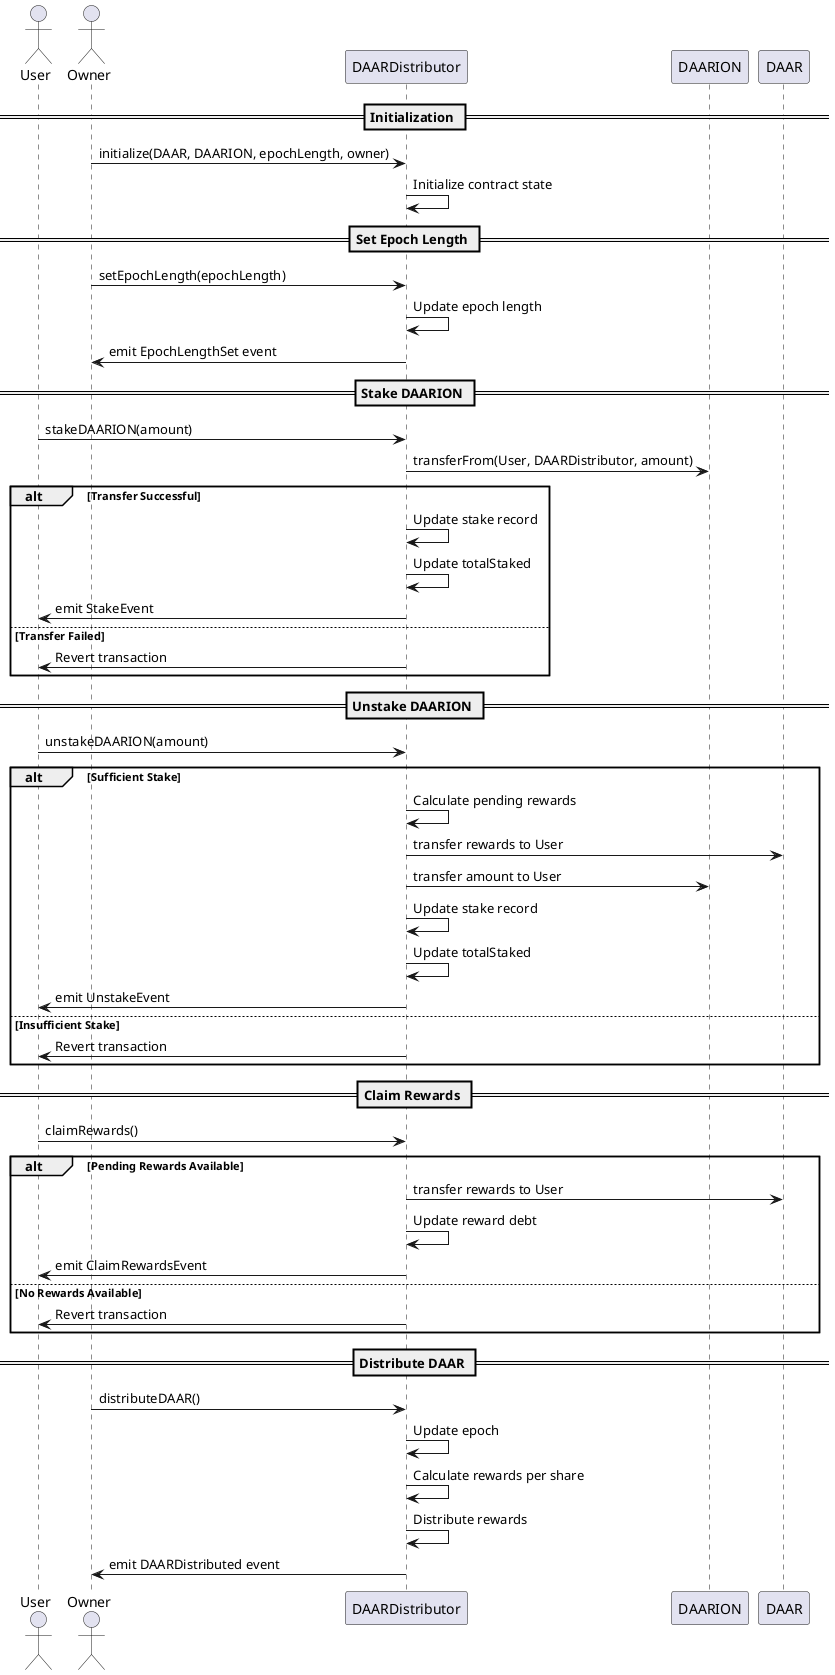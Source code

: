 @startuml DAARDistributorContract
actor User
actor Owner

participant DAARDistributor as DAARDistributor

== Initialization ==
Owner -> DAARDistributor : initialize(DAAR, DAARION, epochLength, owner)
DAARDistributor -> DAARDistributor : Initialize contract state

== Set Epoch Length ==
Owner -> DAARDistributor : setEpochLength(epochLength)
DAARDistributor -> DAARDistributor : Update epoch length
DAARDistributor -> Owner : emit EpochLengthSet event

== Stake DAARION ==
User -> DAARDistributor : stakeDAARION(amount)
DAARDistributor -> DAARION : transferFrom(User, DAARDistributor, amount)
alt Transfer Successful
    DAARDistributor -> DAARDistributor : Update stake record
    DAARDistributor -> DAARDistributor : Update totalStaked
    DAARDistributor -> User : emit StakeEvent
else Transfer Failed
    DAARDistributor -> User : Revert transaction
end

== Unstake DAARION ==
User -> DAARDistributor : unstakeDAARION(amount)
alt Sufficient Stake
    DAARDistributor -> DAARDistributor : Calculate pending rewards
    DAARDistributor -> DAAR : transfer rewards to User
    DAARDistributor -> DAARION : transfer amount to User
    DAARDistributor -> DAARDistributor : Update stake record
    DAARDistributor -> DAARDistributor : Update totalStaked
    DAARDistributor -> User : emit UnstakeEvent
else Insufficient Stake
    DAARDistributor -> User : Revert transaction
end

== Claim Rewards ==
User -> DAARDistributor : claimRewards()
alt Pending Rewards Available
    DAARDistributor -> DAAR : transfer rewards to User
    DAARDistributor -> DAARDistributor : Update reward debt
    DAARDistributor -> User : emit ClaimRewardsEvent
else No Rewards Available
    DAARDistributor -> User : Revert transaction
end

== Distribute DAAR ==
Owner -> DAARDistributor : distributeDAAR()
DAARDistributor -> DAARDistributor : Update epoch
DAARDistributor -> DAARDistributor : Calculate rewards per share
DAARDistributor -> DAARDistributor : Distribute rewards
DAARDistributor -> Owner : emit DAARDistributed event

@enduml
